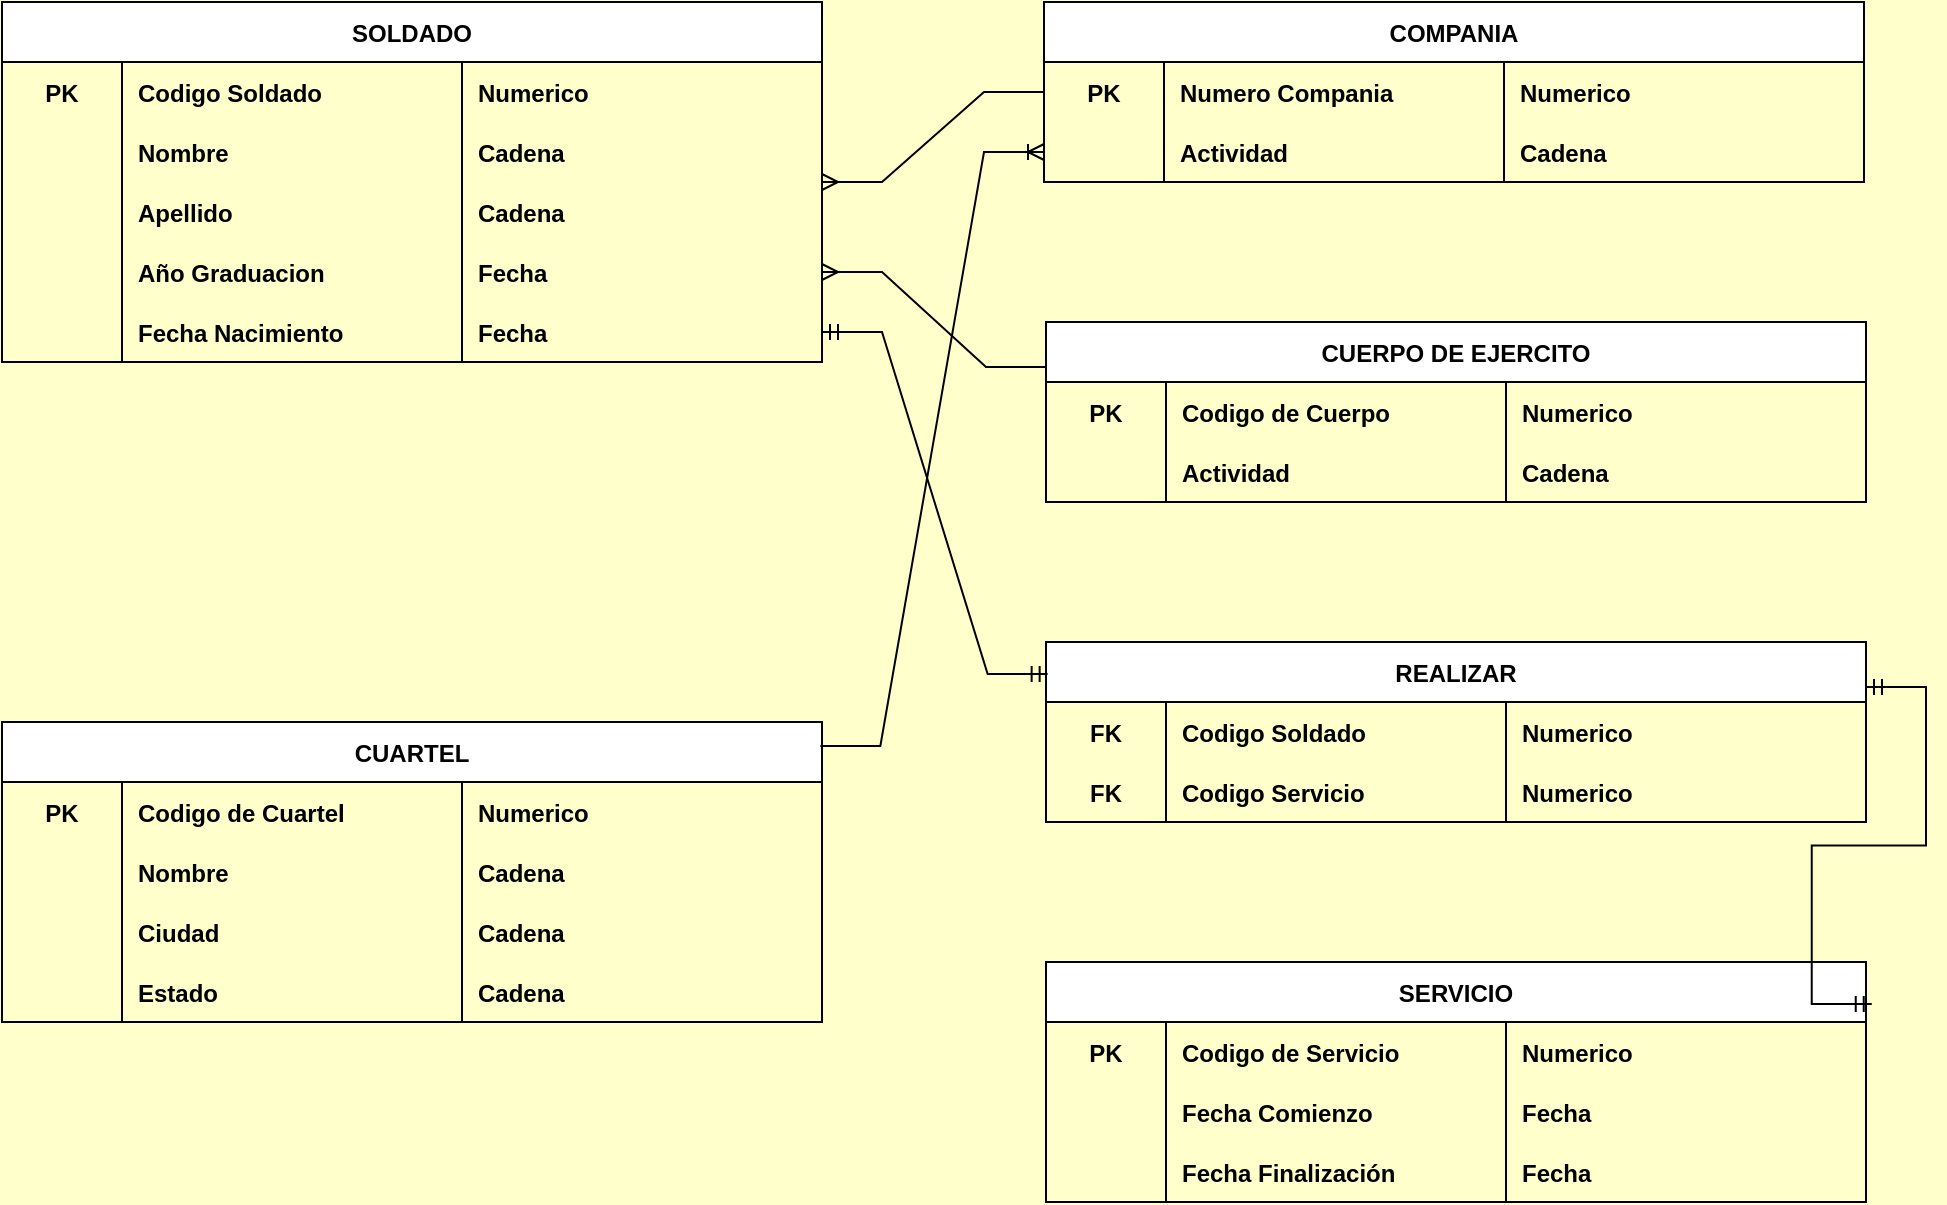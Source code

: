 <mxfile version="17.2.4" type="device"><diagram id="jKdWsyDY0a56_EqpBp-Y" name="Página-1"><mxGraphModel dx="1342" dy="695" grid="1" gridSize="10" guides="1" tooltips="1" connect="1" arrows="1" fold="1" page="1" pageScale="1" pageWidth="1200" pageHeight="1600" background="#FFFFCC" math="0" shadow="0"><root><mxCell id="0"/><mxCell id="1" parent="0"/><mxCell id="7ogoW4griEioWXmn6YCq-63" value="SOLDADO" style="shape=table;startSize=30;container=1;collapsible=1;childLayout=tableLayout;fixedRows=1;rowLines=0;fontStyle=1;align=center;resizeLast=1;" parent="1" vertex="1"><mxGeometry x="119" y="40" width="410" height="180" as="geometry"/></mxCell><mxCell id="7ogoW4griEioWXmn6YCq-64" value="" style="shape=tableRow;horizontal=0;startSize=0;swimlaneHead=0;swimlaneBody=0;fillColor=none;collapsible=0;dropTarget=0;points=[[0,0.5],[1,0.5]];portConstraint=eastwest;top=0;left=0;right=0;bottom=0;" parent="7ogoW4griEioWXmn6YCq-63" vertex="1"><mxGeometry y="30" width="410" height="30" as="geometry"/></mxCell><mxCell id="7ogoW4griEioWXmn6YCq-65" value="PK" style="shape=partialRectangle;connectable=0;fillColor=none;top=0;left=0;bottom=0;right=0;fontStyle=1;overflow=hidden;" parent="7ogoW4griEioWXmn6YCq-64" vertex="1"><mxGeometry width="60" height="30" as="geometry"><mxRectangle width="60" height="30" as="alternateBounds"/></mxGeometry></mxCell><mxCell id="7ogoW4griEioWXmn6YCq-66" value="Codigo Soldado" style="shape=partialRectangle;connectable=0;fillColor=none;top=0;left=0;bottom=0;right=0;align=left;spacingLeft=6;fontStyle=1;overflow=hidden;strokeColor=none;" parent="7ogoW4griEioWXmn6YCq-64" vertex="1"><mxGeometry x="60" width="170" height="30" as="geometry"><mxRectangle width="170" height="30" as="alternateBounds"/></mxGeometry></mxCell><mxCell id="7ogoW4griEioWXmn6YCq-76" value="Numerico" style="shape=partialRectangle;connectable=0;fillColor=none;top=0;left=0;bottom=0;right=0;align=left;spacingLeft=6;fontStyle=1;overflow=hidden;" parent="7ogoW4griEioWXmn6YCq-64" vertex="1"><mxGeometry x="230" width="180" height="30" as="geometry"><mxRectangle width="180" height="30" as="alternateBounds"/></mxGeometry></mxCell><mxCell id="7ogoW4griEioWXmn6YCq-77" style="shape=tableRow;horizontal=0;startSize=0;swimlaneHead=0;swimlaneBody=0;fillColor=none;collapsible=0;dropTarget=0;points=[[0,0.5],[1,0.5]];portConstraint=eastwest;top=0;left=0;right=0;bottom=0;" parent="7ogoW4griEioWXmn6YCq-63" vertex="1"><mxGeometry y="60" width="410" height="30" as="geometry"/></mxCell><mxCell id="7ogoW4griEioWXmn6YCq-78" style="shape=partialRectangle;connectable=0;fillColor=none;top=0;left=0;bottom=0;right=0;fontStyle=1;overflow=hidden;" parent="7ogoW4griEioWXmn6YCq-77" vertex="1"><mxGeometry width="60" height="30" as="geometry"><mxRectangle width="60" height="30" as="alternateBounds"/></mxGeometry></mxCell><mxCell id="7ogoW4griEioWXmn6YCq-79" value="Nombre" style="shape=partialRectangle;connectable=0;fillColor=none;top=0;left=0;bottom=0;right=0;align=left;spacingLeft=6;fontStyle=1;overflow=hidden;" parent="7ogoW4griEioWXmn6YCq-77" vertex="1"><mxGeometry x="60" width="170" height="30" as="geometry"><mxRectangle width="170" height="30" as="alternateBounds"/></mxGeometry></mxCell><mxCell id="7ogoW4griEioWXmn6YCq-80" value="Cadena" style="shape=partialRectangle;connectable=0;fillColor=none;top=0;left=0;bottom=0;right=0;align=left;spacingLeft=6;fontStyle=1;overflow=hidden;" parent="7ogoW4griEioWXmn6YCq-77" vertex="1"><mxGeometry x="230" width="180" height="30" as="geometry"><mxRectangle width="180" height="30" as="alternateBounds"/></mxGeometry></mxCell><mxCell id="7ogoW4griEioWXmn6YCq-81" style="shape=tableRow;horizontal=0;startSize=0;swimlaneHead=0;swimlaneBody=0;fillColor=none;collapsible=0;dropTarget=0;points=[[0,0.5],[1,0.5]];portConstraint=eastwest;top=0;left=0;right=0;bottom=0;" parent="7ogoW4griEioWXmn6YCq-63" vertex="1"><mxGeometry y="90" width="410" height="30" as="geometry"/></mxCell><mxCell id="7ogoW4griEioWXmn6YCq-82" style="shape=partialRectangle;connectable=0;fillColor=none;top=0;left=0;bottom=0;right=0;fontStyle=1;overflow=hidden;" parent="7ogoW4griEioWXmn6YCq-81" vertex="1"><mxGeometry width="60" height="30" as="geometry"><mxRectangle width="60" height="30" as="alternateBounds"/></mxGeometry></mxCell><mxCell id="7ogoW4griEioWXmn6YCq-83" value="Apellido" style="shape=partialRectangle;connectable=0;fillColor=none;top=0;left=0;bottom=0;right=0;align=left;spacingLeft=6;fontStyle=1;overflow=hidden;strokeColor=none;" parent="7ogoW4griEioWXmn6YCq-81" vertex="1"><mxGeometry x="60" width="170" height="30" as="geometry"><mxRectangle width="170" height="30" as="alternateBounds"/></mxGeometry></mxCell><mxCell id="7ogoW4griEioWXmn6YCq-84" value="Cadena" style="shape=partialRectangle;connectable=0;fillColor=none;top=0;left=0;bottom=0;right=0;align=left;spacingLeft=6;fontStyle=1;overflow=hidden;" parent="7ogoW4griEioWXmn6YCq-81" vertex="1"><mxGeometry x="230" width="180" height="30" as="geometry"><mxRectangle width="180" height="30" as="alternateBounds"/></mxGeometry></mxCell><mxCell id="7ogoW4griEioWXmn6YCq-242" style="shape=tableRow;horizontal=0;startSize=0;swimlaneHead=0;swimlaneBody=0;fillColor=none;collapsible=0;dropTarget=0;points=[[0,0.5],[1,0.5]];portConstraint=eastwest;top=0;left=0;right=0;bottom=0;" parent="7ogoW4griEioWXmn6YCq-63" vertex="1"><mxGeometry y="120" width="410" height="30" as="geometry"/></mxCell><mxCell id="7ogoW4griEioWXmn6YCq-243" value="" style="shape=partialRectangle;connectable=0;fillColor=none;top=0;left=0;bottom=0;right=0;fontStyle=1;overflow=hidden;" parent="7ogoW4griEioWXmn6YCq-242" vertex="1"><mxGeometry width="60" height="30" as="geometry"><mxRectangle width="60" height="30" as="alternateBounds"/></mxGeometry></mxCell><mxCell id="7ogoW4griEioWXmn6YCq-244" value="Año Graduacion" style="shape=partialRectangle;connectable=0;fillColor=none;top=0;left=0;bottom=0;right=0;align=left;spacingLeft=6;fontStyle=1;overflow=hidden;" parent="7ogoW4griEioWXmn6YCq-242" vertex="1"><mxGeometry x="60" width="170" height="30" as="geometry"><mxRectangle width="170" height="30" as="alternateBounds"/></mxGeometry></mxCell><mxCell id="7ogoW4griEioWXmn6YCq-245" value="Fecha" style="shape=partialRectangle;connectable=0;fillColor=none;top=0;left=0;bottom=0;right=0;align=left;spacingLeft=6;fontStyle=1;overflow=hidden;" parent="7ogoW4griEioWXmn6YCq-242" vertex="1"><mxGeometry x="230" width="180" height="30" as="geometry"><mxRectangle width="180" height="30" as="alternateBounds"/></mxGeometry></mxCell><mxCell id="HOIKPdYOYHCYtQsE74T_-1" style="shape=tableRow;horizontal=0;startSize=0;swimlaneHead=0;swimlaneBody=0;fillColor=none;collapsible=0;dropTarget=0;points=[[0,0.5],[1,0.5]];portConstraint=eastwest;top=0;left=0;right=0;bottom=0;" vertex="1" parent="7ogoW4griEioWXmn6YCq-63"><mxGeometry y="150" width="410" height="30" as="geometry"/></mxCell><mxCell id="HOIKPdYOYHCYtQsE74T_-2" style="shape=partialRectangle;connectable=0;fillColor=none;top=0;left=0;bottom=0;right=0;fontStyle=1;overflow=hidden;" vertex="1" parent="HOIKPdYOYHCYtQsE74T_-1"><mxGeometry width="60" height="30" as="geometry"><mxRectangle width="60" height="30" as="alternateBounds"/></mxGeometry></mxCell><mxCell id="HOIKPdYOYHCYtQsE74T_-3" value="Fecha Nacimiento" style="shape=partialRectangle;connectable=0;fillColor=none;top=0;left=0;bottom=0;right=0;align=left;spacingLeft=6;fontStyle=1;overflow=hidden;" vertex="1" parent="HOIKPdYOYHCYtQsE74T_-1"><mxGeometry x="60" width="170" height="30" as="geometry"><mxRectangle width="170" height="30" as="alternateBounds"/></mxGeometry></mxCell><mxCell id="HOIKPdYOYHCYtQsE74T_-4" value="Fecha" style="shape=partialRectangle;connectable=0;fillColor=none;top=0;left=0;bottom=0;right=0;align=left;spacingLeft=6;fontStyle=1;overflow=hidden;" vertex="1" parent="HOIKPdYOYHCYtQsE74T_-1"><mxGeometry x="230" width="180" height="30" as="geometry"><mxRectangle width="180" height="30" as="alternateBounds"/></mxGeometry></mxCell><mxCell id="6xfqXx4kbU0Y_EfPTJHc-1" value="COMPANIA" style="shape=table;startSize=30;container=1;collapsible=1;childLayout=tableLayout;fixedRows=1;rowLines=0;fontStyle=1;align=center;resizeLast=1;" parent="1" vertex="1"><mxGeometry x="640" y="40" width="410" height="90" as="geometry"/></mxCell><mxCell id="6xfqXx4kbU0Y_EfPTJHc-2" value="" style="shape=tableRow;horizontal=0;startSize=0;swimlaneHead=0;swimlaneBody=0;fillColor=none;collapsible=0;dropTarget=0;points=[[0,0.5],[1,0.5]];portConstraint=eastwest;top=0;left=0;right=0;bottom=0;" parent="6xfqXx4kbU0Y_EfPTJHc-1" vertex="1"><mxGeometry y="30" width="410" height="30" as="geometry"/></mxCell><mxCell id="6xfqXx4kbU0Y_EfPTJHc-3" value="PK" style="shape=partialRectangle;connectable=0;fillColor=none;top=0;left=0;bottom=0;right=0;fontStyle=1;overflow=hidden;" parent="6xfqXx4kbU0Y_EfPTJHc-2" vertex="1"><mxGeometry width="60" height="30" as="geometry"><mxRectangle width="60" height="30" as="alternateBounds"/></mxGeometry></mxCell><mxCell id="6xfqXx4kbU0Y_EfPTJHc-4" value="Numero Compania" style="shape=partialRectangle;connectable=0;fillColor=none;top=0;left=0;bottom=0;right=0;align=left;spacingLeft=6;fontStyle=1;overflow=hidden;strokeColor=none;" parent="6xfqXx4kbU0Y_EfPTJHc-2" vertex="1"><mxGeometry x="60" width="170" height="30" as="geometry"><mxRectangle width="170" height="30" as="alternateBounds"/></mxGeometry></mxCell><mxCell id="6xfqXx4kbU0Y_EfPTJHc-5" value="Numerico" style="shape=partialRectangle;connectable=0;fillColor=none;top=0;left=0;bottom=0;right=0;align=left;spacingLeft=6;fontStyle=1;overflow=hidden;" parent="6xfqXx4kbU0Y_EfPTJHc-2" vertex="1"><mxGeometry x="230" width="180" height="30" as="geometry"><mxRectangle width="180" height="30" as="alternateBounds"/></mxGeometry></mxCell><mxCell id="6xfqXx4kbU0Y_EfPTJHc-6" style="shape=tableRow;horizontal=0;startSize=0;swimlaneHead=0;swimlaneBody=0;fillColor=none;collapsible=0;dropTarget=0;points=[[0,0.5],[1,0.5]];portConstraint=eastwest;top=0;left=0;right=0;bottom=0;" parent="6xfqXx4kbU0Y_EfPTJHc-1" vertex="1"><mxGeometry y="60" width="410" height="30" as="geometry"/></mxCell><mxCell id="6xfqXx4kbU0Y_EfPTJHc-7" style="shape=partialRectangle;connectable=0;fillColor=none;top=0;left=0;bottom=0;right=0;fontStyle=1;overflow=hidden;" parent="6xfqXx4kbU0Y_EfPTJHc-6" vertex="1"><mxGeometry width="60" height="30" as="geometry"><mxRectangle width="60" height="30" as="alternateBounds"/></mxGeometry></mxCell><mxCell id="6xfqXx4kbU0Y_EfPTJHc-8" value="Actividad" style="shape=partialRectangle;connectable=0;fillColor=none;top=0;left=0;bottom=0;right=0;align=left;spacingLeft=6;fontStyle=1;overflow=hidden;" parent="6xfqXx4kbU0Y_EfPTJHc-6" vertex="1"><mxGeometry x="60" width="170" height="30" as="geometry"><mxRectangle width="170" height="30" as="alternateBounds"/></mxGeometry></mxCell><mxCell id="6xfqXx4kbU0Y_EfPTJHc-9" value="Cadena" style="shape=partialRectangle;connectable=0;fillColor=none;top=0;left=0;bottom=0;right=0;align=left;spacingLeft=6;fontStyle=1;overflow=hidden;" parent="6xfqXx4kbU0Y_EfPTJHc-6" vertex="1"><mxGeometry x="230" width="180" height="30" as="geometry"><mxRectangle width="180" height="30" as="alternateBounds"/></mxGeometry></mxCell><mxCell id="DIZLPH8J7M5bQmwrWY1D-14" value="CUERPO DE EJERCITO" style="shape=table;startSize=30;container=1;collapsible=1;childLayout=tableLayout;fixedRows=1;rowLines=0;fontStyle=1;align=center;resizeLast=1;" parent="1" vertex="1"><mxGeometry x="641" y="200" width="410" height="90" as="geometry"/></mxCell><mxCell id="DIZLPH8J7M5bQmwrWY1D-15" value="" style="shape=tableRow;horizontal=0;startSize=0;swimlaneHead=0;swimlaneBody=0;fillColor=none;collapsible=0;dropTarget=0;points=[[0,0.5],[1,0.5]];portConstraint=eastwest;top=0;left=0;right=0;bottom=0;" parent="DIZLPH8J7M5bQmwrWY1D-14" vertex="1"><mxGeometry y="30" width="410" height="30" as="geometry"/></mxCell><mxCell id="DIZLPH8J7M5bQmwrWY1D-16" value="PK" style="shape=partialRectangle;connectable=0;fillColor=none;top=0;left=0;bottom=0;right=0;fontStyle=1;overflow=hidden;" parent="DIZLPH8J7M5bQmwrWY1D-15" vertex="1"><mxGeometry width="60" height="30" as="geometry"><mxRectangle width="60" height="30" as="alternateBounds"/></mxGeometry></mxCell><mxCell id="DIZLPH8J7M5bQmwrWY1D-17" value="Codigo de Cuerpo" style="shape=partialRectangle;connectable=0;fillColor=none;top=0;left=0;bottom=0;right=0;align=left;spacingLeft=6;fontStyle=1;overflow=hidden;strokeColor=none;" parent="DIZLPH8J7M5bQmwrWY1D-15" vertex="1"><mxGeometry x="60" width="170" height="30" as="geometry"><mxRectangle width="170" height="30" as="alternateBounds"/></mxGeometry></mxCell><mxCell id="DIZLPH8J7M5bQmwrWY1D-18" value="Numerico" style="shape=partialRectangle;connectable=0;fillColor=none;top=0;left=0;bottom=0;right=0;align=left;spacingLeft=6;fontStyle=1;overflow=hidden;" parent="DIZLPH8J7M5bQmwrWY1D-15" vertex="1"><mxGeometry x="230" width="180" height="30" as="geometry"><mxRectangle width="180" height="30" as="alternateBounds"/></mxGeometry></mxCell><mxCell id="DIZLPH8J7M5bQmwrWY1D-19" style="shape=tableRow;horizontal=0;startSize=0;swimlaneHead=0;swimlaneBody=0;fillColor=none;collapsible=0;dropTarget=0;points=[[0,0.5],[1,0.5]];portConstraint=eastwest;top=0;left=0;right=0;bottom=0;" parent="DIZLPH8J7M5bQmwrWY1D-14" vertex="1"><mxGeometry y="60" width="410" height="30" as="geometry"/></mxCell><mxCell id="DIZLPH8J7M5bQmwrWY1D-20" style="shape=partialRectangle;connectable=0;fillColor=none;top=0;left=0;bottom=0;right=0;fontStyle=1;overflow=hidden;" parent="DIZLPH8J7M5bQmwrWY1D-19" vertex="1"><mxGeometry width="60" height="30" as="geometry"><mxRectangle width="60" height="30" as="alternateBounds"/></mxGeometry></mxCell><mxCell id="DIZLPH8J7M5bQmwrWY1D-21" value="Actividad" style="shape=partialRectangle;connectable=0;fillColor=none;top=0;left=0;bottom=0;right=0;align=left;spacingLeft=6;fontStyle=1;overflow=hidden;" parent="DIZLPH8J7M5bQmwrWY1D-19" vertex="1"><mxGeometry x="60" width="170" height="30" as="geometry"><mxRectangle width="170" height="30" as="alternateBounds"/></mxGeometry></mxCell><mxCell id="DIZLPH8J7M5bQmwrWY1D-22" value="Cadena" style="shape=partialRectangle;connectable=0;fillColor=none;top=0;left=0;bottom=0;right=0;align=left;spacingLeft=6;fontStyle=1;overflow=hidden;" parent="DIZLPH8J7M5bQmwrWY1D-19" vertex="1"><mxGeometry x="230" width="180" height="30" as="geometry"><mxRectangle width="180" height="30" as="alternateBounds"/></mxGeometry></mxCell><mxCell id="HOIKPdYOYHCYtQsE74T_-5" value="CUARTEL" style="shape=table;startSize=30;container=1;collapsible=1;childLayout=tableLayout;fixedRows=1;rowLines=0;fontStyle=1;align=center;resizeLast=1;" vertex="1" parent="1"><mxGeometry x="119" y="400" width="410" height="150" as="geometry"/></mxCell><mxCell id="HOIKPdYOYHCYtQsE74T_-6" value="" style="shape=tableRow;horizontal=0;startSize=0;swimlaneHead=0;swimlaneBody=0;fillColor=none;collapsible=0;dropTarget=0;points=[[0,0.5],[1,0.5]];portConstraint=eastwest;top=0;left=0;right=0;bottom=0;" vertex="1" parent="HOIKPdYOYHCYtQsE74T_-5"><mxGeometry y="30" width="410" height="30" as="geometry"/></mxCell><mxCell id="HOIKPdYOYHCYtQsE74T_-7" value="PK" style="shape=partialRectangle;connectable=0;fillColor=none;top=0;left=0;bottom=0;right=0;fontStyle=1;overflow=hidden;" vertex="1" parent="HOIKPdYOYHCYtQsE74T_-6"><mxGeometry width="60" height="30" as="geometry"><mxRectangle width="60" height="30" as="alternateBounds"/></mxGeometry></mxCell><mxCell id="HOIKPdYOYHCYtQsE74T_-8" value="Codigo de Cuartel" style="shape=partialRectangle;connectable=0;fillColor=none;top=0;left=0;bottom=0;right=0;align=left;spacingLeft=6;fontStyle=1;overflow=hidden;strokeColor=none;" vertex="1" parent="HOIKPdYOYHCYtQsE74T_-6"><mxGeometry x="60" width="170" height="30" as="geometry"><mxRectangle width="170" height="30" as="alternateBounds"/></mxGeometry></mxCell><mxCell id="HOIKPdYOYHCYtQsE74T_-9" value="Numerico" style="shape=partialRectangle;connectable=0;fillColor=none;top=0;left=0;bottom=0;right=0;align=left;spacingLeft=6;fontStyle=1;overflow=hidden;" vertex="1" parent="HOIKPdYOYHCYtQsE74T_-6"><mxGeometry x="230" width="180" height="30" as="geometry"><mxRectangle width="180" height="30" as="alternateBounds"/></mxGeometry></mxCell><mxCell id="HOIKPdYOYHCYtQsE74T_-10" style="shape=tableRow;horizontal=0;startSize=0;swimlaneHead=0;swimlaneBody=0;fillColor=none;collapsible=0;dropTarget=0;points=[[0,0.5],[1,0.5]];portConstraint=eastwest;top=0;left=0;right=0;bottom=0;" vertex="1" parent="HOIKPdYOYHCYtQsE74T_-5"><mxGeometry y="60" width="410" height="30" as="geometry"/></mxCell><mxCell id="HOIKPdYOYHCYtQsE74T_-11" style="shape=partialRectangle;connectable=0;fillColor=none;top=0;left=0;bottom=0;right=0;fontStyle=1;overflow=hidden;" vertex="1" parent="HOIKPdYOYHCYtQsE74T_-10"><mxGeometry width="60" height="30" as="geometry"><mxRectangle width="60" height="30" as="alternateBounds"/></mxGeometry></mxCell><mxCell id="HOIKPdYOYHCYtQsE74T_-12" value="Nombre" style="shape=partialRectangle;connectable=0;fillColor=none;top=0;left=0;bottom=0;right=0;align=left;spacingLeft=6;fontStyle=1;overflow=hidden;" vertex="1" parent="HOIKPdYOYHCYtQsE74T_-10"><mxGeometry x="60" width="170" height="30" as="geometry"><mxRectangle width="170" height="30" as="alternateBounds"/></mxGeometry></mxCell><mxCell id="HOIKPdYOYHCYtQsE74T_-13" value="Cadena" style="shape=partialRectangle;connectable=0;fillColor=none;top=0;left=0;bottom=0;right=0;align=left;spacingLeft=6;fontStyle=1;overflow=hidden;" vertex="1" parent="HOIKPdYOYHCYtQsE74T_-10"><mxGeometry x="230" width="180" height="30" as="geometry"><mxRectangle width="180" height="30" as="alternateBounds"/></mxGeometry></mxCell><mxCell id="HOIKPdYOYHCYtQsE74T_-14" style="shape=tableRow;horizontal=0;startSize=0;swimlaneHead=0;swimlaneBody=0;fillColor=none;collapsible=0;dropTarget=0;points=[[0,0.5],[1,0.5]];portConstraint=eastwest;top=0;left=0;right=0;bottom=0;" vertex="1" parent="HOIKPdYOYHCYtQsE74T_-5"><mxGeometry y="90" width="410" height="30" as="geometry"/></mxCell><mxCell id="HOIKPdYOYHCYtQsE74T_-15" style="shape=partialRectangle;connectable=0;fillColor=none;top=0;left=0;bottom=0;right=0;fontStyle=1;overflow=hidden;" vertex="1" parent="HOIKPdYOYHCYtQsE74T_-14"><mxGeometry width="60" height="30" as="geometry"><mxRectangle width="60" height="30" as="alternateBounds"/></mxGeometry></mxCell><mxCell id="HOIKPdYOYHCYtQsE74T_-16" value="Ciudad" style="shape=partialRectangle;connectable=0;fillColor=none;top=0;left=0;bottom=0;right=0;align=left;spacingLeft=6;fontStyle=1;overflow=hidden;strokeColor=none;" vertex="1" parent="HOIKPdYOYHCYtQsE74T_-14"><mxGeometry x="60" width="170" height="30" as="geometry"><mxRectangle width="170" height="30" as="alternateBounds"/></mxGeometry></mxCell><mxCell id="HOIKPdYOYHCYtQsE74T_-17" value="Cadena" style="shape=partialRectangle;connectable=0;fillColor=none;top=0;left=0;bottom=0;right=0;align=left;spacingLeft=6;fontStyle=1;overflow=hidden;" vertex="1" parent="HOIKPdYOYHCYtQsE74T_-14"><mxGeometry x="230" width="180" height="30" as="geometry"><mxRectangle width="180" height="30" as="alternateBounds"/></mxGeometry></mxCell><mxCell id="HOIKPdYOYHCYtQsE74T_-18" style="shape=tableRow;horizontal=0;startSize=0;swimlaneHead=0;swimlaneBody=0;fillColor=none;collapsible=0;dropTarget=0;points=[[0,0.5],[1,0.5]];portConstraint=eastwest;top=0;left=0;right=0;bottom=0;" vertex="1" parent="HOIKPdYOYHCYtQsE74T_-5"><mxGeometry y="120" width="410" height="30" as="geometry"/></mxCell><mxCell id="HOIKPdYOYHCYtQsE74T_-19" value="" style="shape=partialRectangle;connectable=0;fillColor=none;top=0;left=0;bottom=0;right=0;fontStyle=1;overflow=hidden;" vertex="1" parent="HOIKPdYOYHCYtQsE74T_-18"><mxGeometry width="60" height="30" as="geometry"><mxRectangle width="60" height="30" as="alternateBounds"/></mxGeometry></mxCell><mxCell id="HOIKPdYOYHCYtQsE74T_-20" value="Estado" style="shape=partialRectangle;connectable=0;fillColor=none;top=0;left=0;bottom=0;right=0;align=left;spacingLeft=6;fontStyle=1;overflow=hidden;" vertex="1" parent="HOIKPdYOYHCYtQsE74T_-18"><mxGeometry x="60" width="170" height="30" as="geometry"><mxRectangle width="170" height="30" as="alternateBounds"/></mxGeometry></mxCell><mxCell id="HOIKPdYOYHCYtQsE74T_-21" value="Cadena" style="shape=partialRectangle;connectable=0;fillColor=none;top=0;left=0;bottom=0;right=0;align=left;spacingLeft=6;fontStyle=1;overflow=hidden;" vertex="1" parent="HOIKPdYOYHCYtQsE74T_-18"><mxGeometry x="230" width="180" height="30" as="geometry"><mxRectangle width="180" height="30" as="alternateBounds"/></mxGeometry></mxCell><mxCell id="HOIKPdYOYHCYtQsE74T_-26" value="SERVICIO" style="shape=table;startSize=30;container=1;collapsible=1;childLayout=tableLayout;fixedRows=1;rowLines=0;fontStyle=1;align=center;resizeLast=1;" vertex="1" parent="1"><mxGeometry x="641" y="520" width="410" height="120" as="geometry"/></mxCell><mxCell id="HOIKPdYOYHCYtQsE74T_-27" value="" style="shape=tableRow;horizontal=0;startSize=0;swimlaneHead=0;swimlaneBody=0;fillColor=none;collapsible=0;dropTarget=0;points=[[0,0.5],[1,0.5]];portConstraint=eastwest;top=0;left=0;right=0;bottom=0;" vertex="1" parent="HOIKPdYOYHCYtQsE74T_-26"><mxGeometry y="30" width="410" height="30" as="geometry"/></mxCell><mxCell id="HOIKPdYOYHCYtQsE74T_-28" value="PK" style="shape=partialRectangle;connectable=0;fillColor=none;top=0;left=0;bottom=0;right=0;fontStyle=1;overflow=hidden;" vertex="1" parent="HOIKPdYOYHCYtQsE74T_-27"><mxGeometry width="60" height="30" as="geometry"><mxRectangle width="60" height="30" as="alternateBounds"/></mxGeometry></mxCell><mxCell id="HOIKPdYOYHCYtQsE74T_-29" value="Codigo de Servicio" style="shape=partialRectangle;connectable=0;fillColor=none;top=0;left=0;bottom=0;right=0;align=left;spacingLeft=6;fontStyle=1;overflow=hidden;strokeColor=none;" vertex="1" parent="HOIKPdYOYHCYtQsE74T_-27"><mxGeometry x="60" width="170" height="30" as="geometry"><mxRectangle width="170" height="30" as="alternateBounds"/></mxGeometry></mxCell><mxCell id="HOIKPdYOYHCYtQsE74T_-30" value="Numerico" style="shape=partialRectangle;connectable=0;fillColor=none;top=0;left=0;bottom=0;right=0;align=left;spacingLeft=6;fontStyle=1;overflow=hidden;" vertex="1" parent="HOIKPdYOYHCYtQsE74T_-27"><mxGeometry x="230" width="180" height="30" as="geometry"><mxRectangle width="180" height="30" as="alternateBounds"/></mxGeometry></mxCell><mxCell id="HOIKPdYOYHCYtQsE74T_-31" style="shape=tableRow;horizontal=0;startSize=0;swimlaneHead=0;swimlaneBody=0;fillColor=none;collapsible=0;dropTarget=0;points=[[0,0.5],[1,0.5]];portConstraint=eastwest;top=0;left=0;right=0;bottom=0;" vertex="1" parent="HOIKPdYOYHCYtQsE74T_-26"><mxGeometry y="60" width="410" height="30" as="geometry"/></mxCell><mxCell id="HOIKPdYOYHCYtQsE74T_-32" style="shape=partialRectangle;connectable=0;fillColor=none;top=0;left=0;bottom=0;right=0;fontStyle=1;overflow=hidden;" vertex="1" parent="HOIKPdYOYHCYtQsE74T_-31"><mxGeometry width="60" height="30" as="geometry"><mxRectangle width="60" height="30" as="alternateBounds"/></mxGeometry></mxCell><mxCell id="HOIKPdYOYHCYtQsE74T_-33" value="Fecha Comienzo" style="shape=partialRectangle;connectable=0;fillColor=none;top=0;left=0;bottom=0;right=0;align=left;spacingLeft=6;fontStyle=1;overflow=hidden;" vertex="1" parent="HOIKPdYOYHCYtQsE74T_-31"><mxGeometry x="60" width="170" height="30" as="geometry"><mxRectangle width="170" height="30" as="alternateBounds"/></mxGeometry></mxCell><mxCell id="HOIKPdYOYHCYtQsE74T_-34" value="Fecha" style="shape=partialRectangle;connectable=0;fillColor=none;top=0;left=0;bottom=0;right=0;align=left;spacingLeft=6;fontStyle=1;overflow=hidden;" vertex="1" parent="HOIKPdYOYHCYtQsE74T_-31"><mxGeometry x="230" width="180" height="30" as="geometry"><mxRectangle width="180" height="30" as="alternateBounds"/></mxGeometry></mxCell><mxCell id="HOIKPdYOYHCYtQsE74T_-35" style="shape=tableRow;horizontal=0;startSize=0;swimlaneHead=0;swimlaneBody=0;fillColor=none;collapsible=0;dropTarget=0;points=[[0,0.5],[1,0.5]];portConstraint=eastwest;top=0;left=0;right=0;bottom=0;" vertex="1" parent="HOIKPdYOYHCYtQsE74T_-26"><mxGeometry y="90" width="410" height="30" as="geometry"/></mxCell><mxCell id="HOIKPdYOYHCYtQsE74T_-36" style="shape=partialRectangle;connectable=0;fillColor=none;top=0;left=0;bottom=0;right=0;fontStyle=1;overflow=hidden;" vertex="1" parent="HOIKPdYOYHCYtQsE74T_-35"><mxGeometry width="60" height="30" as="geometry"><mxRectangle width="60" height="30" as="alternateBounds"/></mxGeometry></mxCell><mxCell id="HOIKPdYOYHCYtQsE74T_-37" value="Fecha Finalización" style="shape=partialRectangle;connectable=0;fillColor=none;top=0;left=0;bottom=0;right=0;align=left;spacingLeft=6;fontStyle=1;overflow=hidden;" vertex="1" parent="HOIKPdYOYHCYtQsE74T_-35"><mxGeometry x="60" width="170" height="30" as="geometry"><mxRectangle width="170" height="30" as="alternateBounds"/></mxGeometry></mxCell><mxCell id="HOIKPdYOYHCYtQsE74T_-38" value="Fecha" style="shape=partialRectangle;connectable=0;fillColor=none;top=0;left=0;bottom=0;right=0;align=left;spacingLeft=6;fontStyle=1;overflow=hidden;" vertex="1" parent="HOIKPdYOYHCYtQsE74T_-35"><mxGeometry x="230" width="180" height="30" as="geometry"><mxRectangle width="180" height="30" as="alternateBounds"/></mxGeometry></mxCell><mxCell id="HOIKPdYOYHCYtQsE74T_-43" value="REALIZAR" style="shape=table;startSize=30;container=1;collapsible=1;childLayout=tableLayout;fixedRows=1;rowLines=0;fontStyle=1;align=center;resizeLast=1;" vertex="1" parent="1"><mxGeometry x="641" y="360" width="410" height="90" as="geometry"/></mxCell><mxCell id="HOIKPdYOYHCYtQsE74T_-44" value="" style="shape=tableRow;horizontal=0;startSize=0;swimlaneHead=0;swimlaneBody=0;fillColor=none;collapsible=0;dropTarget=0;points=[[0,0.5],[1,0.5]];portConstraint=eastwest;top=0;left=0;right=0;bottom=0;" vertex="1" parent="HOIKPdYOYHCYtQsE74T_-43"><mxGeometry y="30" width="410" height="30" as="geometry"/></mxCell><mxCell id="HOIKPdYOYHCYtQsE74T_-45" value="FK" style="shape=partialRectangle;connectable=0;fillColor=none;top=0;left=0;bottom=0;right=0;fontStyle=1;overflow=hidden;" vertex="1" parent="HOIKPdYOYHCYtQsE74T_-44"><mxGeometry width="60" height="30" as="geometry"><mxRectangle width="60" height="30" as="alternateBounds"/></mxGeometry></mxCell><mxCell id="HOIKPdYOYHCYtQsE74T_-46" value="Codigo Soldado" style="shape=partialRectangle;connectable=0;fillColor=none;top=0;left=0;bottom=0;right=0;align=left;spacingLeft=6;fontStyle=1;overflow=hidden;strokeColor=none;" vertex="1" parent="HOIKPdYOYHCYtQsE74T_-44"><mxGeometry x="60" width="170" height="30" as="geometry"><mxRectangle width="170" height="30" as="alternateBounds"/></mxGeometry></mxCell><mxCell id="HOIKPdYOYHCYtQsE74T_-47" value="Numerico" style="shape=partialRectangle;connectable=0;fillColor=none;top=0;left=0;bottom=0;right=0;align=left;spacingLeft=6;fontStyle=1;overflow=hidden;" vertex="1" parent="HOIKPdYOYHCYtQsE74T_-44"><mxGeometry x="230" width="180" height="30" as="geometry"><mxRectangle width="180" height="30" as="alternateBounds"/></mxGeometry></mxCell><mxCell id="HOIKPdYOYHCYtQsE74T_-48" style="shape=tableRow;horizontal=0;startSize=0;swimlaneHead=0;swimlaneBody=0;fillColor=none;collapsible=0;dropTarget=0;points=[[0,0.5],[1,0.5]];portConstraint=eastwest;top=0;left=0;right=0;bottom=0;" vertex="1" parent="HOIKPdYOYHCYtQsE74T_-43"><mxGeometry y="60" width="410" height="30" as="geometry"/></mxCell><mxCell id="HOIKPdYOYHCYtQsE74T_-49" value="FK" style="shape=partialRectangle;connectable=0;fillColor=none;top=0;left=0;bottom=0;right=0;fontStyle=1;overflow=hidden;" vertex="1" parent="HOIKPdYOYHCYtQsE74T_-48"><mxGeometry width="60" height="30" as="geometry"><mxRectangle width="60" height="30" as="alternateBounds"/></mxGeometry></mxCell><mxCell id="HOIKPdYOYHCYtQsE74T_-50" value="Codigo Servicio" style="shape=partialRectangle;connectable=0;fillColor=none;top=0;left=0;bottom=0;right=0;align=left;spacingLeft=6;fontStyle=1;overflow=hidden;" vertex="1" parent="HOIKPdYOYHCYtQsE74T_-48"><mxGeometry x="60" width="170" height="30" as="geometry"><mxRectangle width="170" height="30" as="alternateBounds"/></mxGeometry></mxCell><mxCell id="HOIKPdYOYHCYtQsE74T_-51" value="Numerico" style="shape=partialRectangle;connectable=0;fillColor=none;top=0;left=0;bottom=0;right=0;align=left;spacingLeft=6;fontStyle=1;overflow=hidden;" vertex="1" parent="HOIKPdYOYHCYtQsE74T_-48"><mxGeometry x="230" width="180" height="30" as="geometry"><mxRectangle width="180" height="30" as="alternateBounds"/></mxGeometry></mxCell><mxCell id="HOIKPdYOYHCYtQsE74T_-52" value="" style="edgeStyle=entityRelationEdgeStyle;fontSize=12;html=1;endArrow=ERmany;rounded=0;exitX=0;exitY=0.5;exitDx=0;exitDy=0;" edge="1" parent="1" source="6xfqXx4kbU0Y_EfPTJHc-2" target="7ogoW4griEioWXmn6YCq-63"><mxGeometry width="100" height="100" relative="1" as="geometry"><mxPoint x="530" y="240" as="sourcePoint"/><mxPoint x="641" y="70" as="targetPoint"/></mxGeometry></mxCell><mxCell id="HOIKPdYOYHCYtQsE74T_-55" value="" style="edgeStyle=entityRelationEdgeStyle;fontSize=12;html=1;endArrow=ERmany;rounded=0;exitX=0;exitY=0.25;exitDx=0;exitDy=0;entryX=1;entryY=0.5;entryDx=0;entryDy=0;" edge="1" parent="1" source="DIZLPH8J7M5bQmwrWY1D-14" target="7ogoW4griEioWXmn6YCq-242"><mxGeometry width="100" height="100" relative="1" as="geometry"><mxPoint x="429" y="260" as="sourcePoint"/><mxPoint x="530" y="50" as="targetPoint"/></mxGeometry></mxCell><mxCell id="HOIKPdYOYHCYtQsE74T_-56" value="" style="edgeStyle=entityRelationEdgeStyle;fontSize=12;html=1;endArrow=ERmandOne;startArrow=ERmandOne;rounded=0;exitX=1;exitY=0.5;exitDx=0;exitDy=0;entryX=0.002;entryY=0.178;entryDx=0;entryDy=0;entryPerimeter=0;" edge="1" parent="1" source="HOIKPdYOYHCYtQsE74T_-1" target="HOIKPdYOYHCYtQsE74T_-43"><mxGeometry width="100" height="100" relative="1" as="geometry"><mxPoint x="550" y="410" as="sourcePoint"/><mxPoint x="650" y="310" as="targetPoint"/></mxGeometry></mxCell><mxCell id="HOIKPdYOYHCYtQsE74T_-57" value="" style="edgeStyle=entityRelationEdgeStyle;fontSize=12;html=1;endArrow=ERmandOne;startArrow=ERmandOne;rounded=0;entryX=1;entryY=0.25;entryDx=0;entryDy=0;exitX=1.007;exitY=0.175;exitDx=0;exitDy=0;exitPerimeter=0;" edge="1" parent="1" source="HOIKPdYOYHCYtQsE74T_-26" target="HOIKPdYOYHCYtQsE74T_-43"><mxGeometry width="100" height="100" relative="1" as="geometry"><mxPoint x="550" y="410" as="sourcePoint"/><mxPoint x="650" y="310" as="targetPoint"/></mxGeometry></mxCell><mxCell id="HOIKPdYOYHCYtQsE74T_-60" value="" style="edgeStyle=entityRelationEdgeStyle;fontSize=12;html=1;endArrow=ERoneToMany;rounded=0;entryX=0;entryY=0.5;entryDx=0;entryDy=0;exitX=0.998;exitY=0.08;exitDx=0;exitDy=0;exitPerimeter=0;" edge="1" parent="1" source="HOIKPdYOYHCYtQsE74T_-5" target="6xfqXx4kbU0Y_EfPTJHc-6"><mxGeometry width="100" height="100" relative="1" as="geometry"><mxPoint x="550" y="410" as="sourcePoint"/><mxPoint x="650" y="310" as="targetPoint"/></mxGeometry></mxCell></root></mxGraphModel></diagram></mxfile>